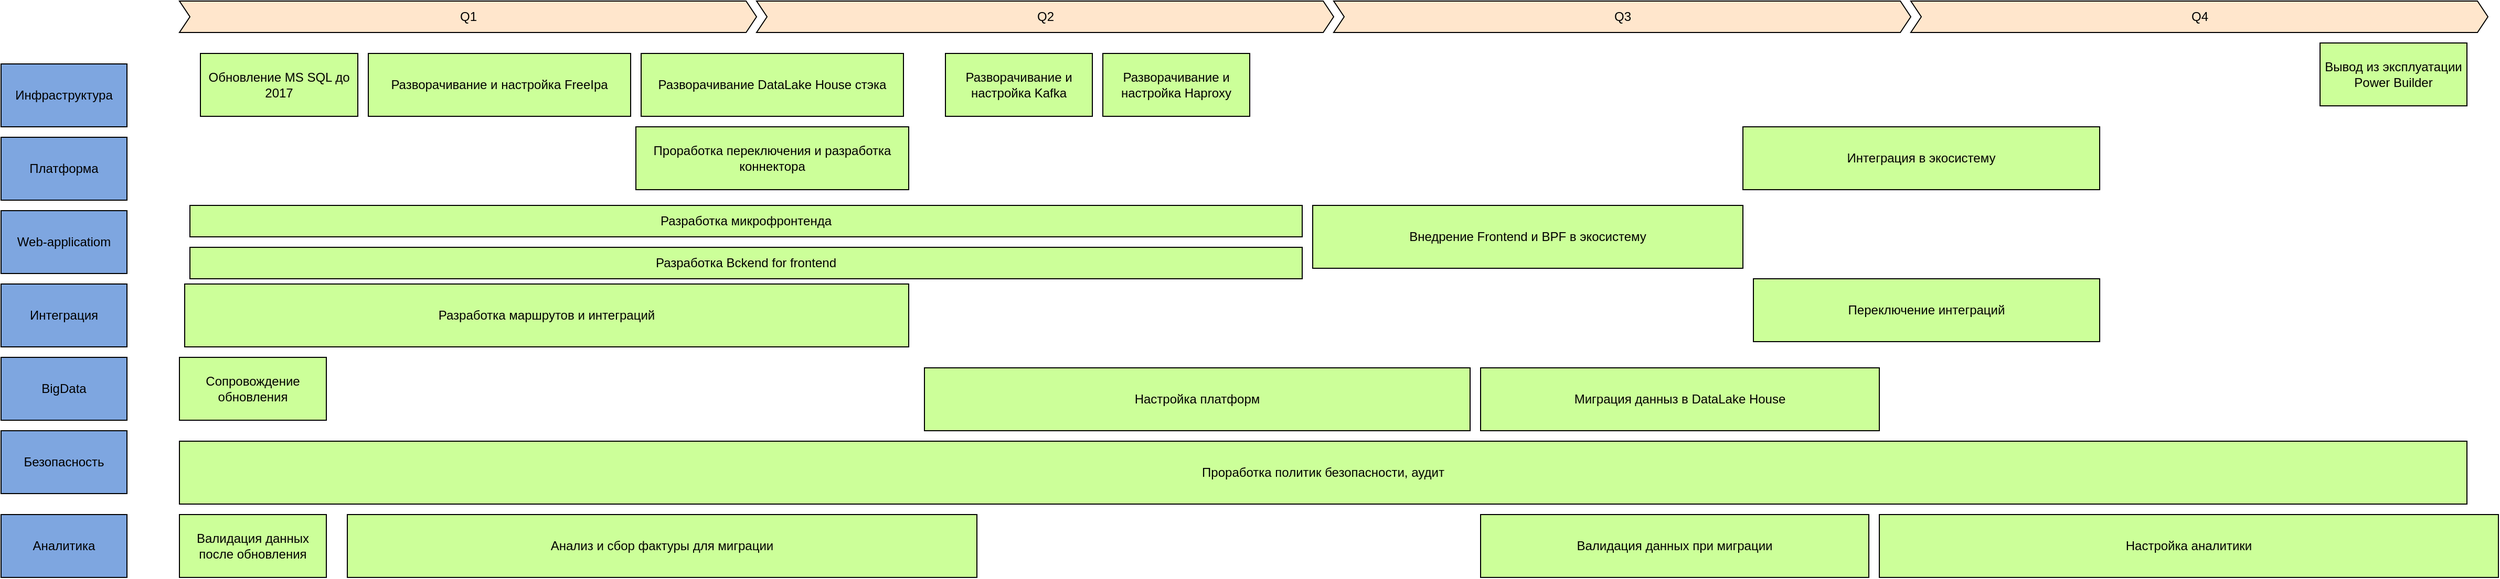 <mxfile version="27.0.9">
  <diagram name="Page-1" id="Hf3Ogf50ZDbYsYhXi6JI">
    <mxGraphModel dx="2276" dy="843" grid="1" gridSize="10" guides="1" tooltips="1" connect="1" arrows="1" fold="1" page="1" pageScale="1" pageWidth="850" pageHeight="1100" math="0" shadow="0">
      <root>
        <mxCell id="0" />
        <mxCell id="1" parent="0" />
        <mxCell id="wr4bBBM-DKwGVQBsYF7o-1" value="&lt;font style=&quot;color: rgb(0, 0, 0);&quot;&gt;Q1&lt;/font&gt;" style="html=1;shadow=0;dashed=0;align=center;verticalAlign=middle;shape=mxgraph.arrows2.arrow;dy=0;dx=10;notch=10;fillColor=#FFE6CC;" vertex="1" parent="1">
          <mxGeometry x="90" y="150" width="550" height="30" as="geometry" />
        </mxCell>
        <mxCell id="wr4bBBM-DKwGVQBsYF7o-2" value="&lt;font style=&quot;color: rgb(0, 0, 0);&quot;&gt;Q2&lt;/font&gt;" style="html=1;shadow=0;dashed=0;align=center;verticalAlign=middle;shape=mxgraph.arrows2.arrow;dy=0;dx=10;notch=10;fillColor=#FFE6CC;" vertex="1" parent="1">
          <mxGeometry x="640" y="150" width="550" height="30" as="geometry" />
        </mxCell>
        <mxCell id="wr4bBBM-DKwGVQBsYF7o-3" value="&lt;font style=&quot;color: rgb(0, 0, 0);&quot;&gt;Q3&lt;/font&gt;" style="html=1;shadow=0;dashed=0;align=center;verticalAlign=middle;shape=mxgraph.arrows2.arrow;dy=0;dx=10;notch=10;fillColor=#FFE6CC;" vertex="1" parent="1">
          <mxGeometry x="1190" y="150" width="550" height="30" as="geometry" />
        </mxCell>
        <mxCell id="wr4bBBM-DKwGVQBsYF7o-4" value="&lt;font style=&quot;color: rgb(0, 0, 0);&quot;&gt;Q4&lt;/font&gt;" style="html=1;shadow=0;dashed=0;align=center;verticalAlign=middle;shape=mxgraph.arrows2.arrow;dy=0;dx=10;notch=10;fillColor=#FFE6CC;" vertex="1" parent="1">
          <mxGeometry x="1740" y="150" width="550" height="30" as="geometry" />
        </mxCell>
        <mxCell id="wr4bBBM-DKwGVQBsYF7o-5" value="Инфраструктура" style="rounded=0;whiteSpace=wrap;html=1;fillColor=#7EA6E0;" vertex="1" parent="1">
          <mxGeometry x="-80" y="210" width="120" height="60" as="geometry" />
        </mxCell>
        <mxCell id="wr4bBBM-DKwGVQBsYF7o-6" value="Платформа" style="rounded=0;whiteSpace=wrap;html=1;fillColor=#7EA6E0;" vertex="1" parent="1">
          <mxGeometry x="-80" y="280" width="120" height="60" as="geometry" />
        </mxCell>
        <mxCell id="wr4bBBM-DKwGVQBsYF7o-7" value="Web-applicatiom" style="rounded=0;whiteSpace=wrap;html=1;fillColor=#7EA6E0;" vertex="1" parent="1">
          <mxGeometry x="-80" y="350" width="120" height="60" as="geometry" />
        </mxCell>
        <mxCell id="wr4bBBM-DKwGVQBsYF7o-8" value="Интеграция" style="rounded=0;whiteSpace=wrap;html=1;fillColor=#7EA6E0;" vertex="1" parent="1">
          <mxGeometry x="-80" y="420" width="120" height="60" as="geometry" />
        </mxCell>
        <mxCell id="wr4bBBM-DKwGVQBsYF7o-9" value="BigData" style="rounded=0;whiteSpace=wrap;html=1;fillColor=#7EA6E0;" vertex="1" parent="1">
          <mxGeometry x="-80" y="490" width="120" height="60" as="geometry" />
        </mxCell>
        <mxCell id="wr4bBBM-DKwGVQBsYF7o-12" value="Безопасность" style="rounded=0;whiteSpace=wrap;html=1;fillColor=#7EA6E0;" vertex="1" parent="1">
          <mxGeometry x="-80" y="560" width="120" height="60" as="geometry" />
        </mxCell>
        <mxCell id="wr4bBBM-DKwGVQBsYF7o-13" value="&lt;font color=&quot;#000000&quot;&gt;Разворачивание и настройка Haproxy&lt;/font&gt;" style="rounded=0;whiteSpace=wrap;html=1;fillColor=#CCFF99;" vertex="1" parent="1">
          <mxGeometry x="970" y="200" width="140" height="60" as="geometry" />
        </mxCell>
        <mxCell id="wr4bBBM-DKwGVQBsYF7o-14" value="&lt;font color=&quot;#000000&quot;&gt;Разворачивание и настройка FreeIpa&lt;/font&gt;" style="rounded=0;whiteSpace=wrap;html=1;fillColor=#CCFF99;" vertex="1" parent="1">
          <mxGeometry x="270" y="200" width="250" height="60" as="geometry" />
        </mxCell>
        <mxCell id="wr4bBBM-DKwGVQBsYF7o-15" value="&lt;font color=&quot;#000000&quot;&gt;Разворачивание DataLake House стэка&lt;/font&gt;" style="rounded=0;whiteSpace=wrap;html=1;fillColor=#CCFF99;" vertex="1" parent="1">
          <mxGeometry x="530" y="200" width="250" height="60" as="geometry" />
        </mxCell>
        <mxCell id="wr4bBBM-DKwGVQBsYF7o-16" value="&lt;font color=&quot;#000000&quot;&gt;Разворачивание и настройка Kafka&lt;/font&gt;" style="rounded=0;whiteSpace=wrap;html=1;fillColor=#CCFF99;" vertex="1" parent="1">
          <mxGeometry x="820" y="200" width="140" height="60" as="geometry" />
        </mxCell>
        <mxCell id="wr4bBBM-DKwGVQBsYF7o-17" value="&lt;font color=&quot;#000000&quot;&gt;Разработка микрофронтенда&lt;/font&gt;" style="rounded=0;whiteSpace=wrap;html=1;fillColor=#CCFF99;" vertex="1" parent="1">
          <mxGeometry x="100" y="345" width="1060" height="30" as="geometry" />
        </mxCell>
        <mxCell id="wr4bBBM-DKwGVQBsYF7o-18" value="&lt;font color=&quot;#000000&quot;&gt;Разработка Bckend for frontend&lt;/font&gt;" style="rounded=0;whiteSpace=wrap;html=1;fillColor=#CCFF99;" vertex="1" parent="1">
          <mxGeometry x="100" y="385" width="1060" height="30" as="geometry" />
        </mxCell>
        <mxCell id="wr4bBBM-DKwGVQBsYF7o-19" value="&lt;font color=&quot;#000000&quot;&gt;Обновление MS SQL до 2017&lt;/font&gt;" style="rounded=0;whiteSpace=wrap;html=1;fillColor=#CCFF99;" vertex="1" parent="1">
          <mxGeometry x="110" y="200" width="150" height="60" as="geometry" />
        </mxCell>
        <mxCell id="wr4bBBM-DKwGVQBsYF7o-20" value="&lt;font style=&quot;color: rgb(0, 0, 0);&quot;&gt;Разработка маршрутов и интеграций&lt;/font&gt;" style="rounded=0;whiteSpace=wrap;html=1;fillColor=#CCFF99;" vertex="1" parent="1">
          <mxGeometry x="95" y="420" width="690" height="60" as="geometry" />
        </mxCell>
        <mxCell id="wr4bBBM-DKwGVQBsYF7o-21" value="&lt;font color=&quot;#000000&quot;&gt;Настройка платформ&lt;/font&gt;" style="rounded=0;whiteSpace=wrap;html=1;fillColor=#CCFF99;" vertex="1" parent="1">
          <mxGeometry x="800" y="500" width="520" height="60" as="geometry" />
        </mxCell>
        <mxCell id="wr4bBBM-DKwGVQBsYF7o-22" value="&lt;font color=&quot;#000000&quot;&gt;Проработка политик безопасности, аудит&lt;/font&gt;" style="rounded=0;whiteSpace=wrap;html=1;fillColor=#CCFF99;" vertex="1" parent="1">
          <mxGeometry x="90" y="570" width="2180" height="60" as="geometry" />
        </mxCell>
        <mxCell id="wr4bBBM-DKwGVQBsYF7o-23" value="Аналитика" style="rounded=0;whiteSpace=wrap;html=1;fillColor=#7EA6E0;" vertex="1" parent="1">
          <mxGeometry x="-80" y="640" width="120" height="60" as="geometry" />
        </mxCell>
        <mxCell id="wr4bBBM-DKwGVQBsYF7o-24" value="&lt;font color=&quot;#000000&quot;&gt;Проработка переключения и разработка коннектора&lt;/font&gt;" style="rounded=0;whiteSpace=wrap;html=1;fillColor=#CCFF99;" vertex="1" parent="1">
          <mxGeometry x="525" y="270" width="260" height="60" as="geometry" />
        </mxCell>
        <mxCell id="wr4bBBM-DKwGVQBsYF7o-25" value="&lt;font color=&quot;#000000&quot;&gt;Анализ и сбор фактуры для миграции&lt;/font&gt;" style="rounded=0;whiteSpace=wrap;html=1;fillColor=#CCFF99;" vertex="1" parent="1">
          <mxGeometry x="250" y="640" width="600" height="60" as="geometry" />
        </mxCell>
        <mxCell id="wr4bBBM-DKwGVQBsYF7o-28" value="&lt;font color=&quot;#000000&quot;&gt;Сопровождение обновления&lt;/font&gt;" style="rounded=0;whiteSpace=wrap;html=1;fillColor=#CCFF99;" vertex="1" parent="1">
          <mxGeometry x="90" y="490" width="140" height="60" as="geometry" />
        </mxCell>
        <mxCell id="wr4bBBM-DKwGVQBsYF7o-29" value="&lt;font color=&quot;#000000&quot;&gt;Валидация данных после обновления&lt;/font&gt;" style="rounded=0;whiteSpace=wrap;html=1;fillColor=#CCFF99;" vertex="1" parent="1">
          <mxGeometry x="90" y="640" width="140" height="60" as="geometry" />
        </mxCell>
        <mxCell id="wr4bBBM-DKwGVQBsYF7o-30" value="&lt;font color=&quot;#000000&quot;&gt;Миграция данныз в DataLake House&lt;/font&gt;" style="rounded=0;whiteSpace=wrap;html=1;fillColor=#CCFF99;" vertex="1" parent="1">
          <mxGeometry x="1330" y="500" width="380" height="60" as="geometry" />
        </mxCell>
        <mxCell id="wr4bBBM-DKwGVQBsYF7o-31" value="&lt;font color=&quot;#000000&quot;&gt;Валидация данных при миграции&lt;/font&gt;" style="rounded=0;whiteSpace=wrap;html=1;fillColor=#CCFF99;" vertex="1" parent="1">
          <mxGeometry x="1330" y="640" width="370" height="60" as="geometry" />
        </mxCell>
        <mxCell id="wr4bBBM-DKwGVQBsYF7o-32" value="&lt;font color=&quot;#000000&quot;&gt;Настройка аналитики&lt;/font&gt;" style="rounded=0;whiteSpace=wrap;html=1;fillColor=#CCFF99;" vertex="1" parent="1">
          <mxGeometry x="1710" y="640" width="590" height="60" as="geometry" />
        </mxCell>
        <mxCell id="wr4bBBM-DKwGVQBsYF7o-33" value="&lt;font color=&quot;#000000&quot;&gt;Внедрение Frontend и BPF в экосистему&lt;/font&gt;" style="rounded=0;whiteSpace=wrap;html=1;fillColor=#CCFF99;" vertex="1" parent="1">
          <mxGeometry x="1170" y="345" width="410" height="60" as="geometry" />
        </mxCell>
        <mxCell id="wr4bBBM-DKwGVQBsYF7o-34" value="&lt;font color=&quot;#000000&quot;&gt;Интеграция в экосистему&lt;/font&gt;" style="rounded=0;whiteSpace=wrap;html=1;fillColor=#CCFF99;" vertex="1" parent="1">
          <mxGeometry x="1580" y="270" width="340" height="60" as="geometry" />
        </mxCell>
        <mxCell id="wr4bBBM-DKwGVQBsYF7o-35" value="&lt;font color=&quot;#000000&quot;&gt;Переключение интеграций&lt;/font&gt;" style="rounded=0;whiteSpace=wrap;html=1;fillColor=#CCFF99;" vertex="1" parent="1">
          <mxGeometry x="1590" y="415" width="330" height="60" as="geometry" />
        </mxCell>
        <mxCell id="wr4bBBM-DKwGVQBsYF7o-37" value="&lt;font color=&quot;#000000&quot;&gt;Вывод из эксплуатации Power Builder&lt;/font&gt;" style="rounded=0;whiteSpace=wrap;html=1;fillColor=#CCFF99;" vertex="1" parent="1">
          <mxGeometry x="2130" y="190" width="140" height="60" as="geometry" />
        </mxCell>
      </root>
    </mxGraphModel>
  </diagram>
</mxfile>
